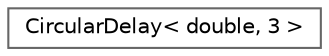 digraph "Graphical Class Hierarchy"
{
 // LATEX_PDF_SIZE
  bgcolor="transparent";
  edge [fontname=Helvetica,fontsize=10,labelfontname=Helvetica,labelfontsize=10];
  node [fontname=Helvetica,fontsize=10,shape=box,height=0.2,width=0.4];
  rankdir="LR";
  Node0 [id="Node000000",label="CircularDelay\< double, 3 \>",height=0.2,width=0.4,color="grey40", fillcolor="white", style="filled",URL="$classCircularDelay.html",tooltip=" "];
}
